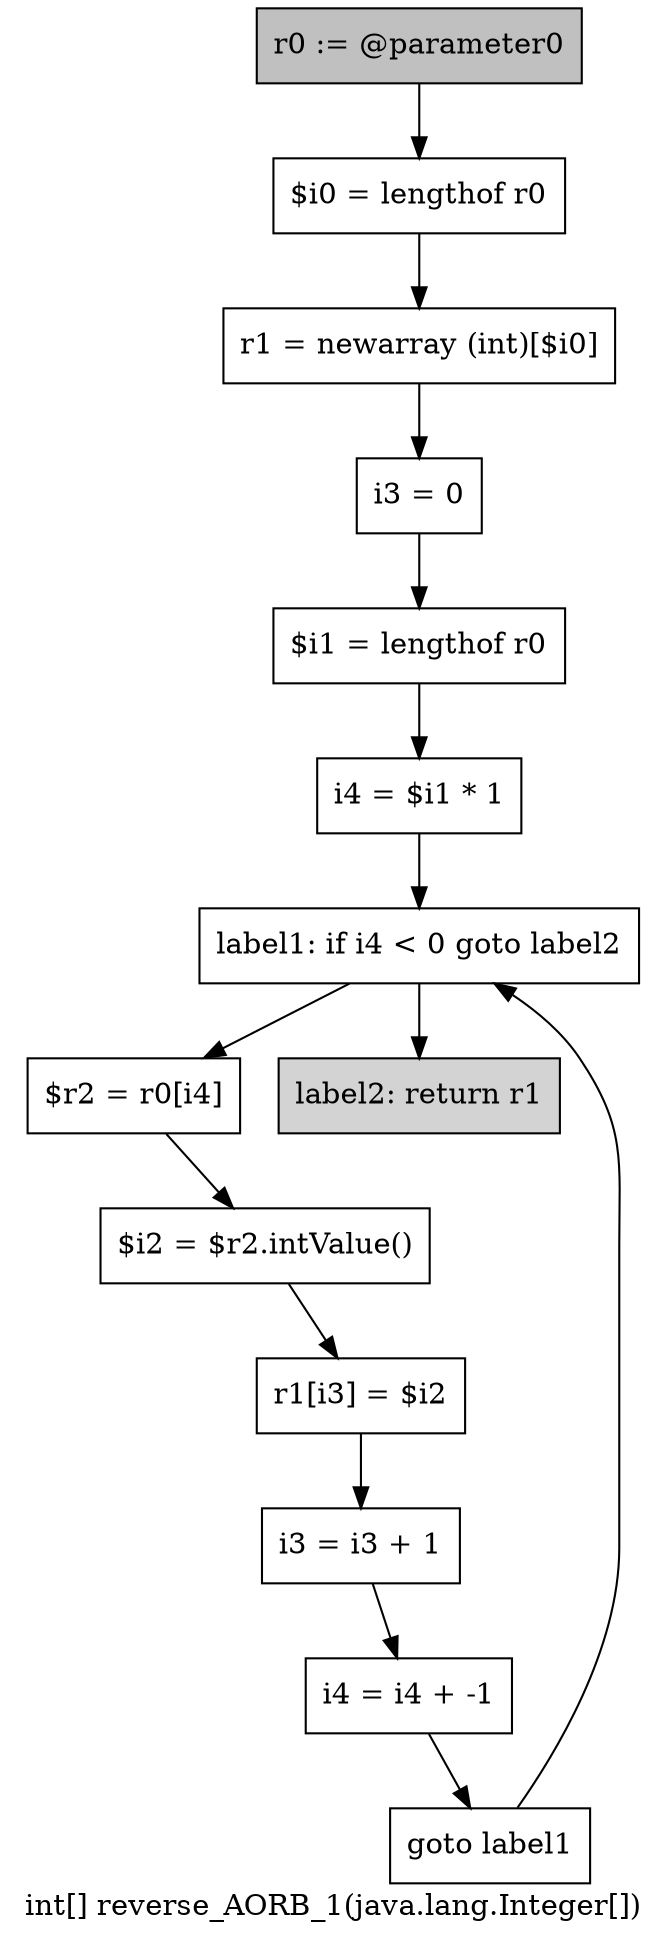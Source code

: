 digraph "int[] reverse_AORB_1(java.lang.Integer[])" {
    label="int[] reverse_AORB_1(java.lang.Integer[])";
    node [shape=box];
    "0" [style=filled,fillcolor=gray,label="r0 := @parameter0",];
    "1" [label="$i0 = lengthof r0",];
    "0"->"1";
    "2" [label="r1 = newarray (int)[$i0]",];
    "1"->"2";
    "3" [label="i3 = 0",];
    "2"->"3";
    "4" [label="$i1 = lengthof r0",];
    "3"->"4";
    "5" [label="i4 = $i1 * 1",];
    "4"->"5";
    "6" [label="label1: if i4 < 0 goto label2",];
    "5"->"6";
    "7" [label="$r2 = r0[i4]",];
    "6"->"7";
    "13" [style=filled,fillcolor=lightgray,label="label2: return r1",];
    "6"->"13";
    "8" [label="$i2 = $r2.intValue()",];
    "7"->"8";
    "9" [label="r1[i3] = $i2",];
    "8"->"9";
    "10" [label="i3 = i3 + 1",];
    "9"->"10";
    "11" [label="i4 = i4 + -1",];
    "10"->"11";
    "12" [label="goto label1",];
    "11"->"12";
    "12"->"6";
}
